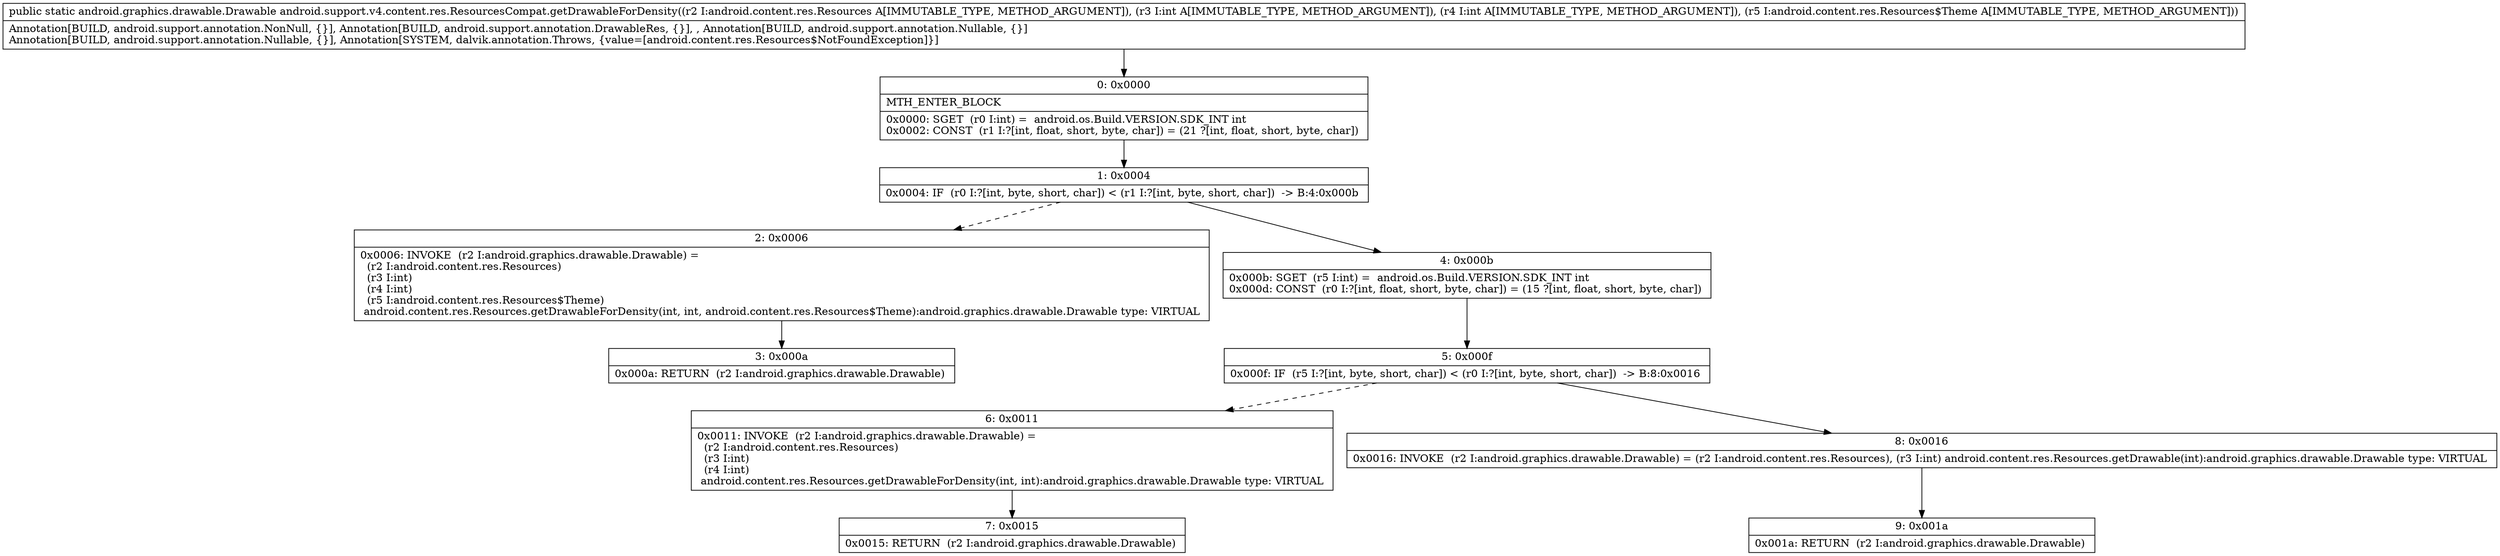 digraph "CFG forandroid.support.v4.content.res.ResourcesCompat.getDrawableForDensity(Landroid\/content\/res\/Resources;IILandroid\/content\/res\/Resources$Theme;)Landroid\/graphics\/drawable\/Drawable;" {
Node_0 [shape=record,label="{0\:\ 0x0000|MTH_ENTER_BLOCK\l|0x0000: SGET  (r0 I:int) =  android.os.Build.VERSION.SDK_INT int \l0x0002: CONST  (r1 I:?[int, float, short, byte, char]) = (21 ?[int, float, short, byte, char]) \l}"];
Node_1 [shape=record,label="{1\:\ 0x0004|0x0004: IF  (r0 I:?[int, byte, short, char]) \< (r1 I:?[int, byte, short, char])  \-\> B:4:0x000b \l}"];
Node_2 [shape=record,label="{2\:\ 0x0006|0x0006: INVOKE  (r2 I:android.graphics.drawable.Drawable) = \l  (r2 I:android.content.res.Resources)\l  (r3 I:int)\l  (r4 I:int)\l  (r5 I:android.content.res.Resources$Theme)\l android.content.res.Resources.getDrawableForDensity(int, int, android.content.res.Resources$Theme):android.graphics.drawable.Drawable type: VIRTUAL \l}"];
Node_3 [shape=record,label="{3\:\ 0x000a|0x000a: RETURN  (r2 I:android.graphics.drawable.Drawable) \l}"];
Node_4 [shape=record,label="{4\:\ 0x000b|0x000b: SGET  (r5 I:int) =  android.os.Build.VERSION.SDK_INT int \l0x000d: CONST  (r0 I:?[int, float, short, byte, char]) = (15 ?[int, float, short, byte, char]) \l}"];
Node_5 [shape=record,label="{5\:\ 0x000f|0x000f: IF  (r5 I:?[int, byte, short, char]) \< (r0 I:?[int, byte, short, char])  \-\> B:8:0x0016 \l}"];
Node_6 [shape=record,label="{6\:\ 0x0011|0x0011: INVOKE  (r2 I:android.graphics.drawable.Drawable) = \l  (r2 I:android.content.res.Resources)\l  (r3 I:int)\l  (r4 I:int)\l android.content.res.Resources.getDrawableForDensity(int, int):android.graphics.drawable.Drawable type: VIRTUAL \l}"];
Node_7 [shape=record,label="{7\:\ 0x0015|0x0015: RETURN  (r2 I:android.graphics.drawable.Drawable) \l}"];
Node_8 [shape=record,label="{8\:\ 0x0016|0x0016: INVOKE  (r2 I:android.graphics.drawable.Drawable) = (r2 I:android.content.res.Resources), (r3 I:int) android.content.res.Resources.getDrawable(int):android.graphics.drawable.Drawable type: VIRTUAL \l}"];
Node_9 [shape=record,label="{9\:\ 0x001a|0x001a: RETURN  (r2 I:android.graphics.drawable.Drawable) \l}"];
MethodNode[shape=record,label="{public static android.graphics.drawable.Drawable android.support.v4.content.res.ResourcesCompat.getDrawableForDensity((r2 I:android.content.res.Resources A[IMMUTABLE_TYPE, METHOD_ARGUMENT]), (r3 I:int A[IMMUTABLE_TYPE, METHOD_ARGUMENT]), (r4 I:int A[IMMUTABLE_TYPE, METHOD_ARGUMENT]), (r5 I:android.content.res.Resources$Theme A[IMMUTABLE_TYPE, METHOD_ARGUMENT]))  | Annotation[BUILD, android.support.annotation.NonNull, \{\}], Annotation[BUILD, android.support.annotation.DrawableRes, \{\}], , Annotation[BUILD, android.support.annotation.Nullable, \{\}]\lAnnotation[BUILD, android.support.annotation.Nullable, \{\}], Annotation[SYSTEM, dalvik.annotation.Throws, \{value=[android.content.res.Resources$NotFoundException]\}]\l}"];
MethodNode -> Node_0;
Node_0 -> Node_1;
Node_1 -> Node_2[style=dashed];
Node_1 -> Node_4;
Node_2 -> Node_3;
Node_4 -> Node_5;
Node_5 -> Node_6[style=dashed];
Node_5 -> Node_8;
Node_6 -> Node_7;
Node_8 -> Node_9;
}

